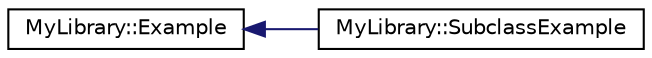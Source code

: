 digraph "Graphical Class Hierarchy"
{
 // LATEX_PDF_SIZE
  edge [fontname="Helvetica",fontsize="10",labelfontname="Helvetica",labelfontsize="10"];
  node [fontname="Helvetica",fontsize="10",shape=record];
  rankdir="LR";
  Node0 [label="MyLibrary::Example",height=0.2,width=0.4,color="black", fillcolor="white", style="filled",URL="$classMyLibrary_1_1Example.html",tooltip=" "];
  Node0 -> Node1 [dir="back",color="midnightblue",fontsize="10",style="solid",fontname="Helvetica"];
  Node1 [label="MyLibrary::SubclassExample",height=0.2,width=0.4,color="black", fillcolor="white", style="filled",URL="$classMyLibrary_1_1SubclassExample.html",tooltip=" "];
}
